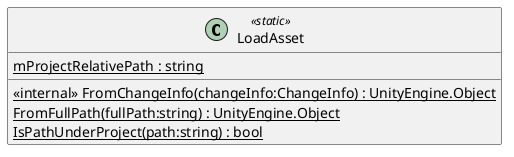@startuml
class LoadAsset <<static>> {
    <<internal>> {static} FromChangeInfo(changeInfo:ChangeInfo) : UnityEngine.Object
    {static} FromFullPath(fullPath:string) : UnityEngine.Object
    {static} IsPathUnderProject(path:string) : bool
    {static} mProjectRelativePath : string
}
@enduml
